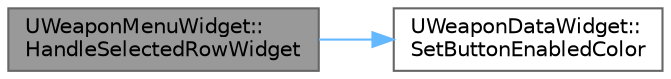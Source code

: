 digraph "UWeaponMenuWidget::HandleSelectedRowWidget"
{
 // LATEX_PDF_SIZE
  bgcolor="transparent";
  edge [fontname=Helvetica,fontsize=10,labelfontname=Helvetica,labelfontsize=10];
  node [fontname=Helvetica,fontsize=10,shape=box,height=0.2,width=0.4];
  rankdir="LR";
  Node1 [id="Node000001",label="UWeaponMenuWidget::\lHandleSelectedRowWidget",height=0.2,width=0.4,color="gray40", fillcolor="grey60", style="filled", fontcolor="black",tooltip=" "];
  Node1 -> Node2 [id="edge2_Node000001_Node000002",color="steelblue1",style="solid",tooltip=" "];
  Node2 [id="Node000002",label="UWeaponDataWidget::\lSetButtonEnabledColor",height=0.2,width=0.4,color="grey40", fillcolor="white", style="filled",URL="$class_u_weapon_data_widget.html#a0eacc17377606b02167479678e4b55da",tooltip=" "];
}
